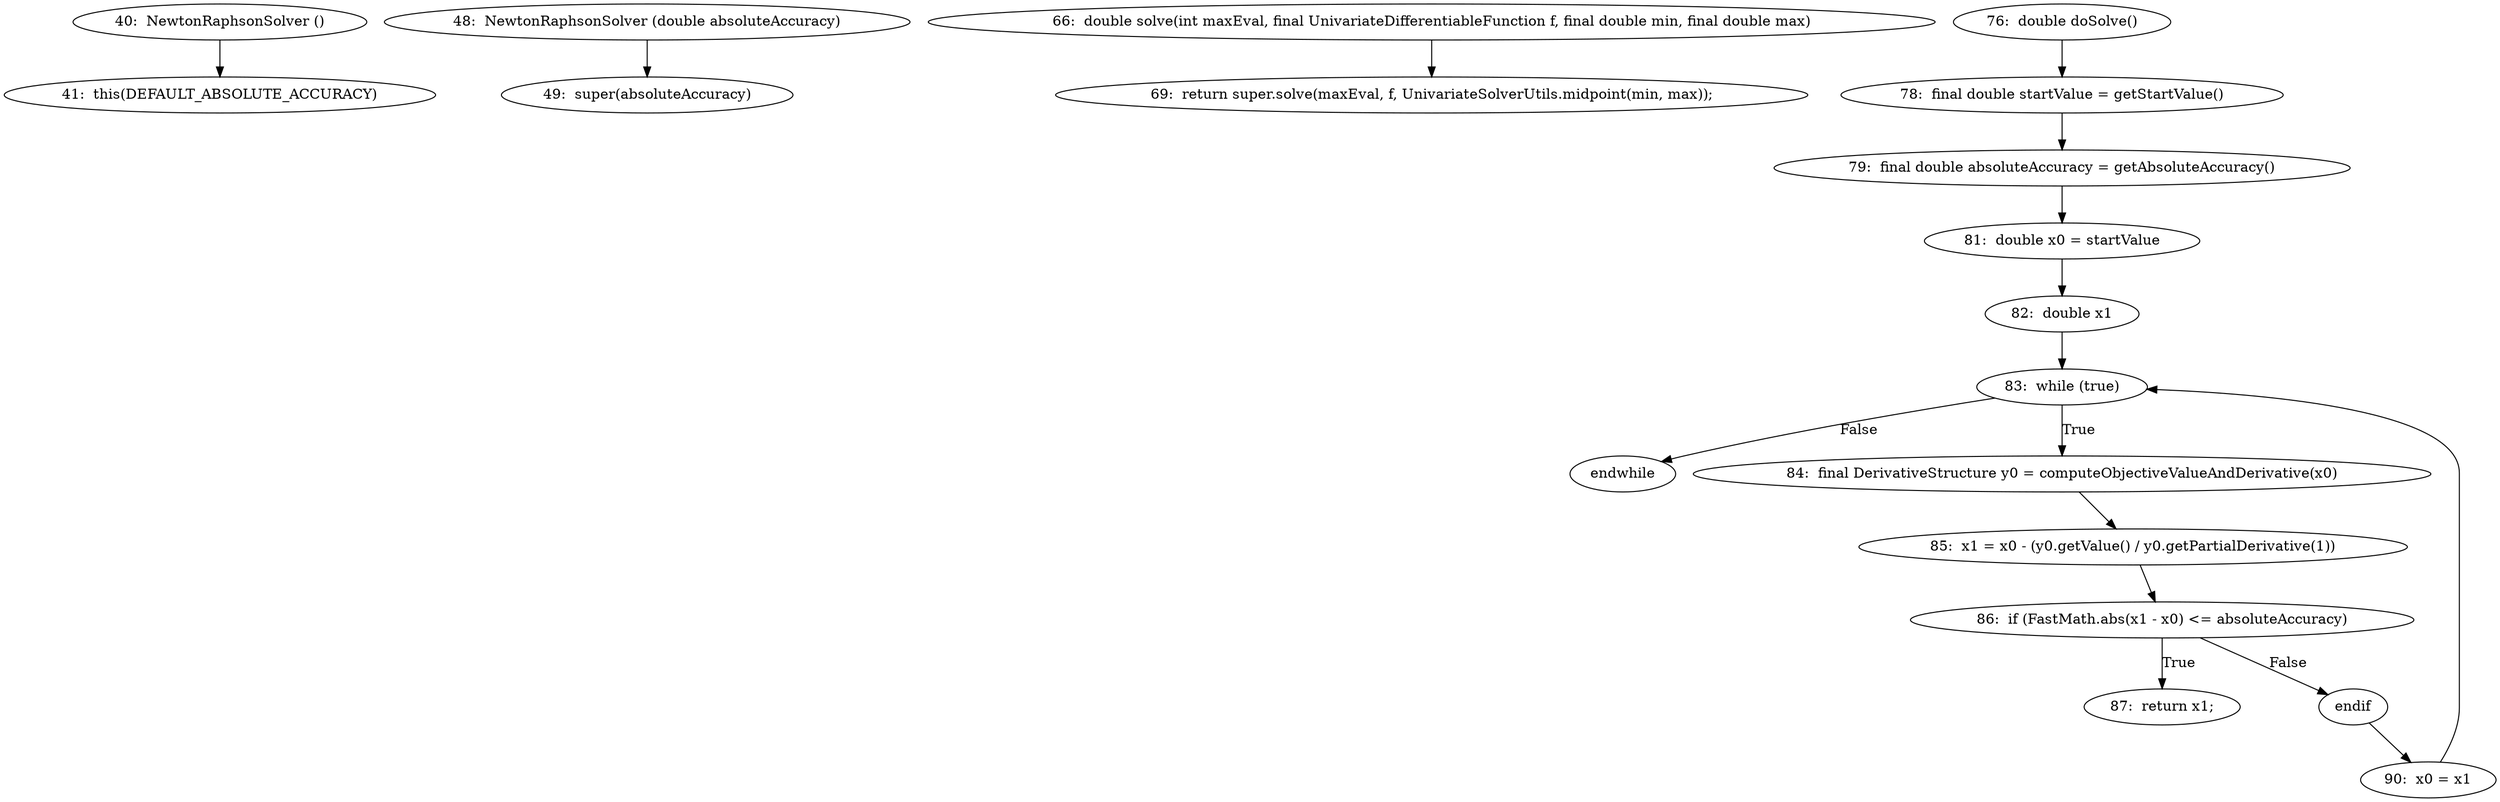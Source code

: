 digraph NewtonRaphsonSolver_CFG {
  // graph-vertices
  v1  [label="40:  NewtonRaphsonSolver ()"];
  v2  [label="41:  this(DEFAULT_ABSOLUTE_ACCURACY)"];
  v3  [label="48:  NewtonRaphsonSolver (double absoluteAccuracy)"];
  v4  [label="49:  super(absoluteAccuracy)"];
  v5  [label="66:  double solve(int maxEval, final UnivariateDifferentiableFunction f, final double min, final double max)"];
  v6  [label="69:  return super.solve(maxEval, f, UnivariateSolverUtils.midpoint(min, max));"];
  v7  [label="76:  double doSolve()"];
  v8  [label="78:  final double startValue = getStartValue()"];
  v9  [label="79:  final double absoluteAccuracy = getAbsoluteAccuracy()"];
  v10  [label="81:  double x0 = startValue"];
  v11  [label="82:  double x1"];
  v12  [label="83:  while (true)"];
  v13  [label="endwhile"];
  v14  [label="84:  final DerivativeStructure y0 = computeObjectiveValueAndDerivative(x0)"];
  v15  [label="85:  x1 = x0 - (y0.getValue() / y0.getPartialDerivative(1))"];
  v16  [label="86:  if (FastMath.abs(x1 - x0) <= absoluteAccuracy)"];
  v17  [label="87:  return x1;"];
  v18  [label="endif"];
  v19  [label="90:  x0 = x1"];
  // graph-edges
  v1 -> v2;
  v3 -> v4;
  v5 -> v6;
  v7 -> v8;
  v8 -> v9;
  v9 -> v10;
  v10 -> v11;
  v11 -> v12;
  v12 -> v13  [label="False"];
  v12 -> v14  [label="True"];
  v14 -> v15;
  v15 -> v16;
  v16 -> v17  [label="True"];
  v16 -> v18  [label="False"];
  v18 -> v19;
  v19 -> v12;
  // end-of-graph
}

